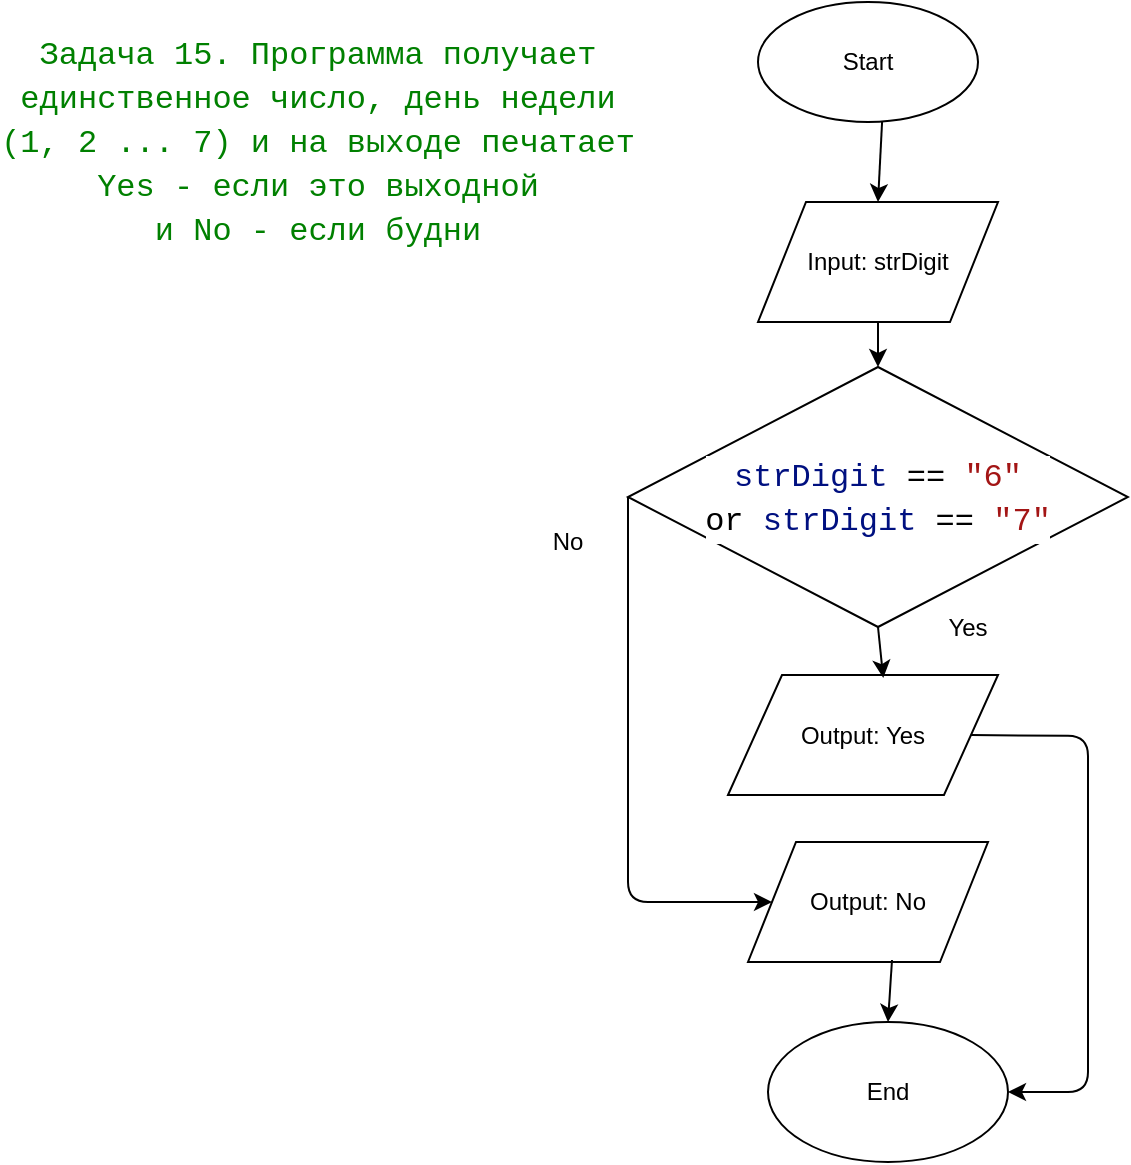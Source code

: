 <mxfile version="12.2.4"><diagram id="YQC5wbBpUWG0bkaYHOq0"><mxGraphModel dx="1089" dy="726" grid="1" gridSize="10" guides="1" tooltips="1" connect="1" arrows="1" fold="1" page="1" pageScale="1" pageWidth="850" pageHeight="1100" math="0" shadow="0"><root><mxCell id="0"/><mxCell id="1" parent="0"/><mxCell id="2" value="Start" style="ellipse;whiteSpace=wrap;html=1;" vertex="1" parent="1"><mxGeometry x="395" y="10" width="110" height="60" as="geometry"/></mxCell><mxCell id="3" value="End" style="ellipse;whiteSpace=wrap;html=1;" vertex="1" parent="1"><mxGeometry x="400" y="520" width="120" height="70" as="geometry"/></mxCell><mxCell id="4" value="&lt;div style=&quot;background-color: rgb(255 , 255 , 255) ; font-family: &amp;#34;consolas&amp;#34; , &amp;#34;courier new&amp;#34; , monospace ; font-size: 16px ; line-height: 22px ; white-space: pre&quot;&gt;&lt;div&gt;&lt;span style=&quot;color: #008000&quot;&gt;Задача 15. Программа получает&lt;/span&gt;&lt;/div&gt;&lt;div&gt;&lt;span style=&quot;color: #008000&quot;&gt;единственное число, день недели&lt;/span&gt;&lt;/div&gt;&lt;div&gt;&lt;span style=&quot;color: #008000&quot;&gt;(1, 2 ... 7) и на &lt;/span&gt;&lt;span style=&quot;color: rgb(0 , 128 , 0)&quot;&gt;выходе печатает&lt;/span&gt;&lt;/div&gt;&lt;div&gt;&lt;span style=&quot;color: rgb(0 , 128 , 0)&quot;&gt;Yes - если это выходной&lt;/span&gt;&lt;/div&gt;&lt;div&gt;&lt;span style=&quot;color: rgb(0 , 128 , 0)&quot;&gt;и No - если будни&lt;/span&gt;&lt;/div&gt;&lt;/div&gt;" style="text;html=1;strokeColor=none;fillColor=none;align=center;verticalAlign=middle;whiteSpace=wrap;rounded=0;" vertex="1" parent="1"><mxGeometry x="20" y="20" width="310" height="120" as="geometry"/></mxCell><mxCell id="5" value="Input: strDigit" style="shape=parallelogram;perimeter=parallelogramPerimeter;whiteSpace=wrap;html=1;" vertex="1" parent="1"><mxGeometry x="395" y="110" width="120" height="60" as="geometry"/></mxCell><mxCell id="6" value="&lt;div style=&quot;background-color: rgb(255 , 255 , 255) ; font-family: &amp;#34;consolas&amp;#34; , &amp;#34;courier new&amp;#34; , monospace ; font-size: 16px ; line-height: 22px ; white-space: pre&quot;&gt;&lt;span style=&quot;color: #001080&quot;&gt;strDigit&lt;/span&gt; == &lt;span style=&quot;color: #a31515&quot;&gt;&quot;6&quot;&lt;/span&gt;&lt;/div&gt;&lt;div style=&quot;background-color: rgb(255 , 255 , 255) ; font-family: &amp;#34;consolas&amp;#34; , &amp;#34;courier new&amp;#34; , monospace ; font-size: 16px ; line-height: 22px ; white-space: pre&quot;&gt;or &lt;span style=&quot;color: #001080&quot;&gt;strDigit&lt;/span&gt; == &lt;span style=&quot;color: #a31515&quot;&gt;&quot;7&quot;&lt;/span&gt;&lt;/div&gt;" style="rhombus;whiteSpace=wrap;html=1;" vertex="1" parent="1"><mxGeometry x="330" y="192.5" width="250" height="130" as="geometry"/></mxCell><mxCell id="7" value="Output: Yes" style="shape=parallelogram;perimeter=parallelogramPerimeter;whiteSpace=wrap;html=1;" vertex="1" parent="1"><mxGeometry x="380" y="346.5" width="135" height="60" as="geometry"/></mxCell><mxCell id="8" value="Output: No" style="shape=parallelogram;perimeter=parallelogramPerimeter;whiteSpace=wrap;html=1;" vertex="1" parent="1"><mxGeometry x="390" y="430" width="120" height="60" as="geometry"/></mxCell><mxCell id="9" value="" style="endArrow=classic;html=1;exitX=0.564;exitY=1;exitDx=0;exitDy=0;exitPerimeter=0;entryX=0.5;entryY=0;entryDx=0;entryDy=0;" edge="1" parent="1" source="2" target="5"><mxGeometry width="50" height="50" relative="1" as="geometry"><mxPoint x="20" y="660" as="sourcePoint"/><mxPoint x="70" y="610" as="targetPoint"/></mxGeometry></mxCell><mxCell id="10" value="" style="endArrow=classic;html=1;exitX=0.5;exitY=1;exitDx=0;exitDy=0;entryX=0.5;entryY=0;entryDx=0;entryDy=0;" edge="1" parent="1" source="5" target="6"><mxGeometry width="50" height="50" relative="1" as="geometry"><mxPoint x="20" y="660" as="sourcePoint"/><mxPoint x="70" y="610" as="targetPoint"/></mxGeometry></mxCell><mxCell id="11" value="" style="endArrow=classic;html=1;entryX=0.575;entryY=0.025;entryDx=0;entryDy=0;entryPerimeter=0;exitX=0.5;exitY=1;exitDx=0;exitDy=0;" edge="1" parent="1" source="6" target="7"><mxGeometry width="50" height="50" relative="1" as="geometry"><mxPoint x="20" y="660" as="sourcePoint"/><mxPoint x="70" y="610" as="targetPoint"/></mxGeometry></mxCell><mxCell id="12" value="" style="endArrow=classic;html=1;entryX=0.5;entryY=0;entryDx=0;entryDy=0;exitX=0.6;exitY=0.983;exitDx=0;exitDy=0;exitPerimeter=0;" edge="1" parent="1" source="8" target="3"><mxGeometry width="50" height="50" relative="1" as="geometry"><mxPoint x="20" y="660" as="sourcePoint"/><mxPoint x="70" y="610" as="targetPoint"/></mxGeometry></mxCell><mxCell id="13" value="" style="endArrow=classic;html=1;exitX=0;exitY=0.5;exitDx=0;exitDy=0;entryX=0;entryY=0.5;entryDx=0;entryDy=0;" edge="1" parent="1" source="6" target="8"><mxGeometry width="50" height="50" relative="1" as="geometry"><mxPoint x="20" y="660" as="sourcePoint"/><mxPoint x="70" y="610" as="targetPoint"/><Array as="points"><mxPoint x="330" y="460"/></Array></mxGeometry></mxCell><mxCell id="14" value="" style="endArrow=classic;html=1;exitX=1;exitY=0.5;exitDx=0;exitDy=0;entryX=1;entryY=0.5;entryDx=0;entryDy=0;" edge="1" parent="1" source="7" target="3"><mxGeometry width="50" height="50" relative="1" as="geometry"><mxPoint x="20" y="660" as="sourcePoint"/><mxPoint x="70" y="610" as="targetPoint"/><Array as="points"><mxPoint x="560" y="377"/><mxPoint x="560" y="555"/></Array></mxGeometry></mxCell><mxCell id="15" value="Yes" style="text;html=1;strokeColor=none;fillColor=none;align=center;verticalAlign=middle;whiteSpace=wrap;rounded=0;" vertex="1" parent="1"><mxGeometry x="480" y="313" width="40" height="20" as="geometry"/></mxCell><mxCell id="16" value="No" style="text;html=1;strokeColor=none;fillColor=none;align=center;verticalAlign=middle;whiteSpace=wrap;rounded=0;" vertex="1" parent="1"><mxGeometry x="280" y="270" width="40" height="20" as="geometry"/></mxCell></root></mxGraphModel></diagram></mxfile>